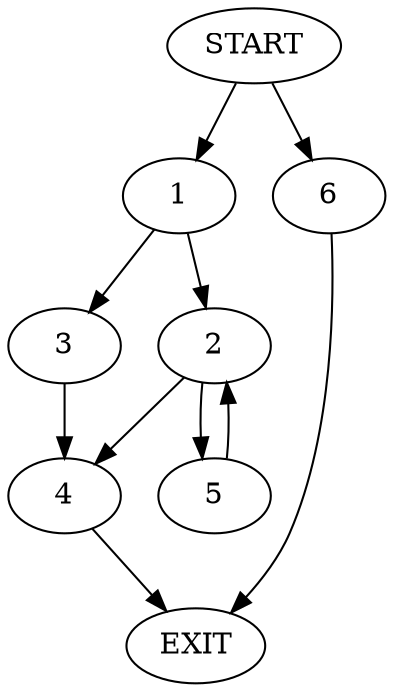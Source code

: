 digraph {
0 [label="START"]
7 [label="EXIT"]
0 -> 1
1 -> 2
1 -> 3
2 -> 4
2 -> 5
3 -> 4
4 -> 7
5 -> 2
0 -> 6
6 -> 7
}
